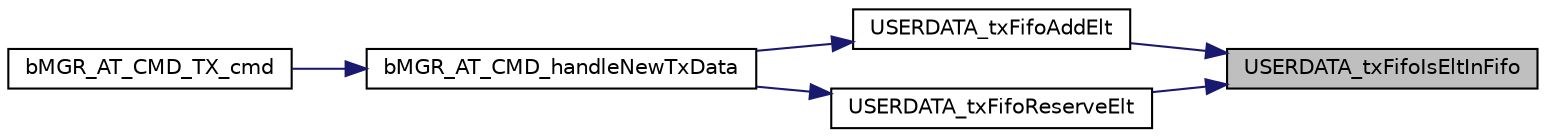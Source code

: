 digraph "USERDATA_txFifoIsEltInFifo"
{
 // INTERACTIVE_SVG=YES
 // LATEX_PDF_SIZE
  edge [fontname="Helvetica",fontsize="10",labelfontname="Helvetica",labelfontsize="10"];
  node [fontname="Helvetica",fontsize="10",shape=record];
  rankdir="RL";
  Node1 [label="USERDATA_txFifoIsEltInFifo",height=0.2,width=0.4,color="black", fillcolor="grey75", style="filled", fontcolor="black",tooltip="check element is part of the TX fifo or not"];
  Node1 -> Node2 [dir="back",color="midnightblue",fontsize="10",style="solid",fontname="Helvetica"];
  Node2 [label="USERDATA_txFifoAddElt",height=0.2,width=0.4,color="black", fillcolor="white", style="filled",URL="$db/d4f/group___u_s_e_r___d_a_t_a.html#ga9dc3ef3b0eec939e8a61b25e0a107cbe",tooltip="Add element in TX fifo."];
  Node2 -> Node3 [dir="back",color="midnightblue",fontsize="10",style="solid",fontname="Helvetica"];
  Node3 [label="bMGR_AT_CMD_handleNewTxData",height=0.2,width=0.4,color="black", fillcolor="white", style="filled",URL="$d0/d0f/group___m_g_r___a_t___c_m_d.html#gaaa9bdf10c9ac69ef778eea22f8225343",tooltip="Handle new TX data, this is the core function of AT+TX cmd."];
  Node3 -> Node4 [dir="back",color="midnightblue",fontsize="10",style="solid",fontname="Helvetica"];
  Node4 [label="bMGR_AT_CMD_TX_cmd",height=0.2,width=0.4,color="black", fillcolor="white", style="filled",URL="$d0/d0f/group___m_g_r___a_t___c_m_d.html#ga0a4332fc4f8bad99c421588fe542a2bd",tooltip="Process AT command \"AT+TX\" send user data."];
  Node1 -> Node5 [dir="back",color="midnightblue",fontsize="10",style="solid",fontname="Helvetica"];
  Node5 [label="USERDATA_txFifoReserveElt",height=0.2,width=0.4,color="black", fillcolor="white", style="filled",URL="$db/d4f/group___u_s_e_r___d_a_t_a.html#gacb676464a4de1543fa3e55314f740110",tooltip="Get an element from memory pool in a way to push it later."];
  Node5 -> Node3 [dir="back",color="midnightblue",fontsize="10",style="solid",fontname="Helvetica"];
}
